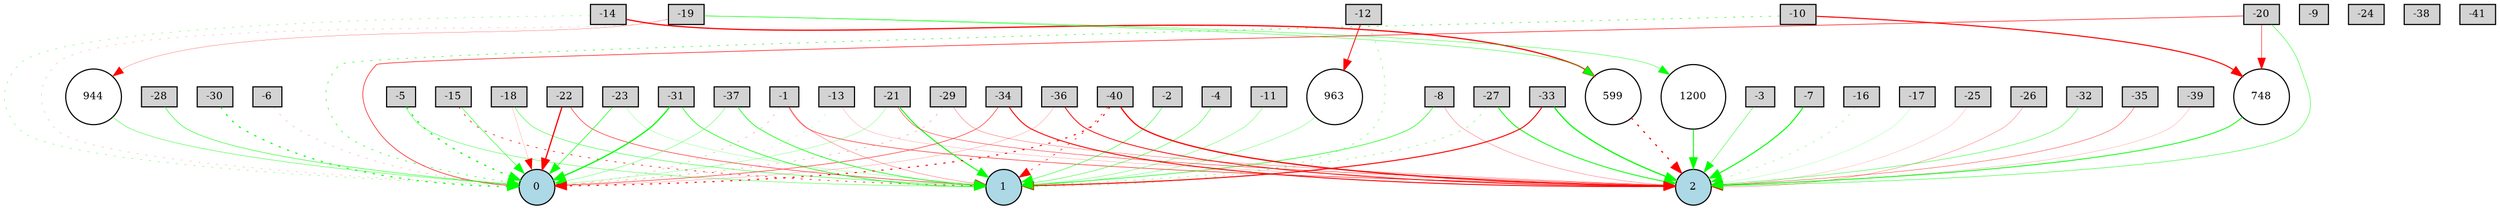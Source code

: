 digraph {
	node [fontsize=9 height=0.2 shape=circle width=0.2]
	-1 [fillcolor=lightgray shape=box style=filled]
	-2 [fillcolor=lightgray shape=box style=filled]
	-3 [fillcolor=lightgray shape=box style=filled]
	-4 [fillcolor=lightgray shape=box style=filled]
	-5 [fillcolor=lightgray shape=box style=filled]
	-6 [fillcolor=lightgray shape=box style=filled]
	-7 [fillcolor=lightgray shape=box style=filled]
	-8 [fillcolor=lightgray shape=box style=filled]
	-9 [fillcolor=lightgray shape=box style=filled]
	-10 [fillcolor=lightgray shape=box style=filled]
	-11 [fillcolor=lightgray shape=box style=filled]
	-12 [fillcolor=lightgray shape=box style=filled]
	-13 [fillcolor=lightgray shape=box style=filled]
	-14 [fillcolor=lightgray shape=box style=filled]
	-15 [fillcolor=lightgray shape=box style=filled]
	-16 [fillcolor=lightgray shape=box style=filled]
	-17 [fillcolor=lightgray shape=box style=filled]
	-18 [fillcolor=lightgray shape=box style=filled]
	-19 [fillcolor=lightgray shape=box style=filled]
	-20 [fillcolor=lightgray shape=box style=filled]
	-21 [fillcolor=lightgray shape=box style=filled]
	-22 [fillcolor=lightgray shape=box style=filled]
	-23 [fillcolor=lightgray shape=box style=filled]
	-24 [fillcolor=lightgray shape=box style=filled]
	-25 [fillcolor=lightgray shape=box style=filled]
	-26 [fillcolor=lightgray shape=box style=filled]
	-27 [fillcolor=lightgray shape=box style=filled]
	-28 [fillcolor=lightgray shape=box style=filled]
	-29 [fillcolor=lightgray shape=box style=filled]
	-30 [fillcolor=lightgray shape=box style=filled]
	-31 [fillcolor=lightgray shape=box style=filled]
	-32 [fillcolor=lightgray shape=box style=filled]
	-33 [fillcolor=lightgray shape=box style=filled]
	-34 [fillcolor=lightgray shape=box style=filled]
	-35 [fillcolor=lightgray shape=box style=filled]
	-36 [fillcolor=lightgray shape=box style=filled]
	-37 [fillcolor=lightgray shape=box style=filled]
	-38 [fillcolor=lightgray shape=box style=filled]
	-39 [fillcolor=lightgray shape=box style=filled]
	-40 [fillcolor=lightgray shape=box style=filled]
	-41 [fillcolor=lightgray shape=box style=filled]
	0 [fillcolor=lightblue style=filled]
	1 [fillcolor=lightblue style=filled]
	2 [fillcolor=lightblue style=filled]
	963 [fillcolor=white style=filled]
	748 [fillcolor=white style=filled]
	944 [fillcolor=white style=filled]
	1200 [fillcolor=white style=filled]
	599 [fillcolor=white style=filled]
	-21 -> 1 [color=green penwidth=0.8357927485202563 style=solid]
	-20 -> 0 [color=red penwidth=0.5034075906898001 style=solid]
	-15 -> 0 [color=green penwidth=0.4018471250326484 style=solid]
	-31 -> 0 [color=green penwidth=1.1 style=solid]
	-10 -> 0 [color=green penwidth=0.46344728752353515 style=dotted]
	-5 -> 0 [color=green penwidth=1.1 style=dotted]
	-5 -> 1 [color=green penwidth=0.309785045321496 style=solid]
	-6 -> 0 [color=red penwidth=0.15367752661107542 style=dotted]
	-29 -> 2 [color=red penwidth=0.22819528097506997 style=solid]
	-13 -> 2 [color=red penwidth=0.13394586001440129 style=solid]
	-27 -> 1 [color=green penwidth=0.3203591782527808 style=dotted]
	-27 -> 2 [color=green penwidth=0.7816394148318472 style=solid]
	-8 -> 1 [color=green penwidth=0.5126683989600733 style=solid]
	-15 -> 1 [color=red penwidth=0.5633108850557078 style=dotted]
	-36 -> 2 [color=red penwidth=0.7413558624857891 style=solid]
	-1 -> 1 [color=red penwidth=0.22968609619735444 style=solid]
	-7 -> 2 [color=green penwidth=0.9184536374889848 style=solid]
	-11 -> 1 [color=green penwidth=0.25990361759568337 style=solid]
	-23 -> 0 [color=green penwidth=0.5069190943084854 style=solid]
	-35 -> 2 [color=red penwidth=0.29725118482896984 style=solid]
	-18 -> 1 [color=green penwidth=0.3636762574870378 style=solid]
	-26 -> 2 [color=red penwidth=0.20145101705529522 style=solid]
	-34 -> 0 [color=red penwidth=0.41497195868030345 style=solid]
	-8 -> 2 [color=red penwidth=0.2135116729652539 style=solid]
	-2 -> 1 [color=green penwidth=0.3911957781189638 style=solid]
	-36 -> 0 [color=red penwidth=0.14914499830545247 style=solid]
	-3 -> 2 [color=green penwidth=0.33387924235614297 style=solid]
	-17 -> 2 [color=green penwidth=0.12638816065971317 style=solid]
	-1 -> 0 [color=red penwidth=0.18975727713724144 style=dotted]
	-4 -> 1 [color=green penwidth=0.3556027973519269 style=solid]
	-16 -> 2 [color=green penwidth=0.23973709798667675 style=dotted]
	-20 -> 2 [color=green penwidth=0.37240166999916224 style=solid]
	-21 -> 2 [color=red penwidth=0.3462527964133225 style=solid]
	-23 -> 1 [color=green penwidth=0.16255580657496793 style=solid]
	-37 -> 1 [color=green penwidth=0.5959699106619937 style=solid]
	-32 -> 2 [color=green penwidth=0.3515682942354945 style=solid]
	-18 -> 0 [color=red penwidth=0.12259414753893486 style=solid]
	-40 -> 1 [color=red penwidth=0.5350018271595058 style=dotted]
	-28 -> 0 [color=green penwidth=0.4142907174855922 style=solid]
	-21 -> 0 [color=green penwidth=0.191901493837993 style=solid]
	-12 -> 1 [color=green penwidth=0.3081143824137842 style=dotted]
	-14 -> 0 [color=green penwidth=0.2462352779491607 style=dotted]
	-13 -> 0 [color=green penwidth=0.1542740711247971 style=dotted]
	-22 -> 0 [color=red penwidth=1.1 style=solid]
	-33 -> 1 [color=red penwidth=0.8962908567325655 style=solid]
	-29 -> 0 [color=red penwidth=0.21993172782359932 style=dotted]
	-19 -> 0 [color=red penwidth=0.1294810374858563 style=dotted]
	-33 -> 2 [color=green penwidth=1.072524352839705 style=solid]
	-37 -> 0 [color=green penwidth=0.2595454914257551 style=solid]
	-22 -> 1 [color=red penwidth=0.42706799249793626 style=solid]
	-31 -> 1 [color=green penwidth=0.5543606342474385 style=solid]
	-25 -> 2 [color=red penwidth=0.1081449963714293 style=solid]
	-30 -> 0 [color=green penwidth=0.9968607922134076 style=dotted]
	-39 -> 2 [color=red penwidth=0.12967948365945645 style=solid]
	-34 -> 2 [color=red penwidth=0.8480078499950867 style=solid]
	-40 -> 2 [color=red penwidth=1.1 style=solid]
	-1 -> 2 [color=red penwidth=0.4298890166399224 style=solid]
	-19 -> 599 [color=green penwidth=0.3544895991490866 style=solid]
	599 -> 2 [color=red penwidth=1.0636124561840532 style=dotted]
	-40 -> 0 [color=red penwidth=0.9471491544806392 style=dotted]
	-20 -> 748 [color=red penwidth=0.4470389679423278 style=solid]
	748 -> 2 [color=green penwidth=0.7398453799525395 style=solid]
	-14 -> 599 [color=red penwidth=1.0720019096306614 style=solid]
	-19 -> 944 [color=red penwidth=0.19238028807258345 style=solid]
	944 -> 0 [color=green penwidth=0.3246995254822477 style=solid]
	-12 -> 963 [color=red penwidth=0.7570460083197627 style=solid]
	963 -> 1 [color=green penwidth=0.22997948960642364 style=solid]
	-19 -> 1200 [color=green penwidth=0.33204924884848036 style=solid]
	1200 -> 2 [color=green penwidth=0.8234357229721275 style=solid]
	-10 -> 748 [color=red penwidth=0.9539821580740121 style=solid]
}
